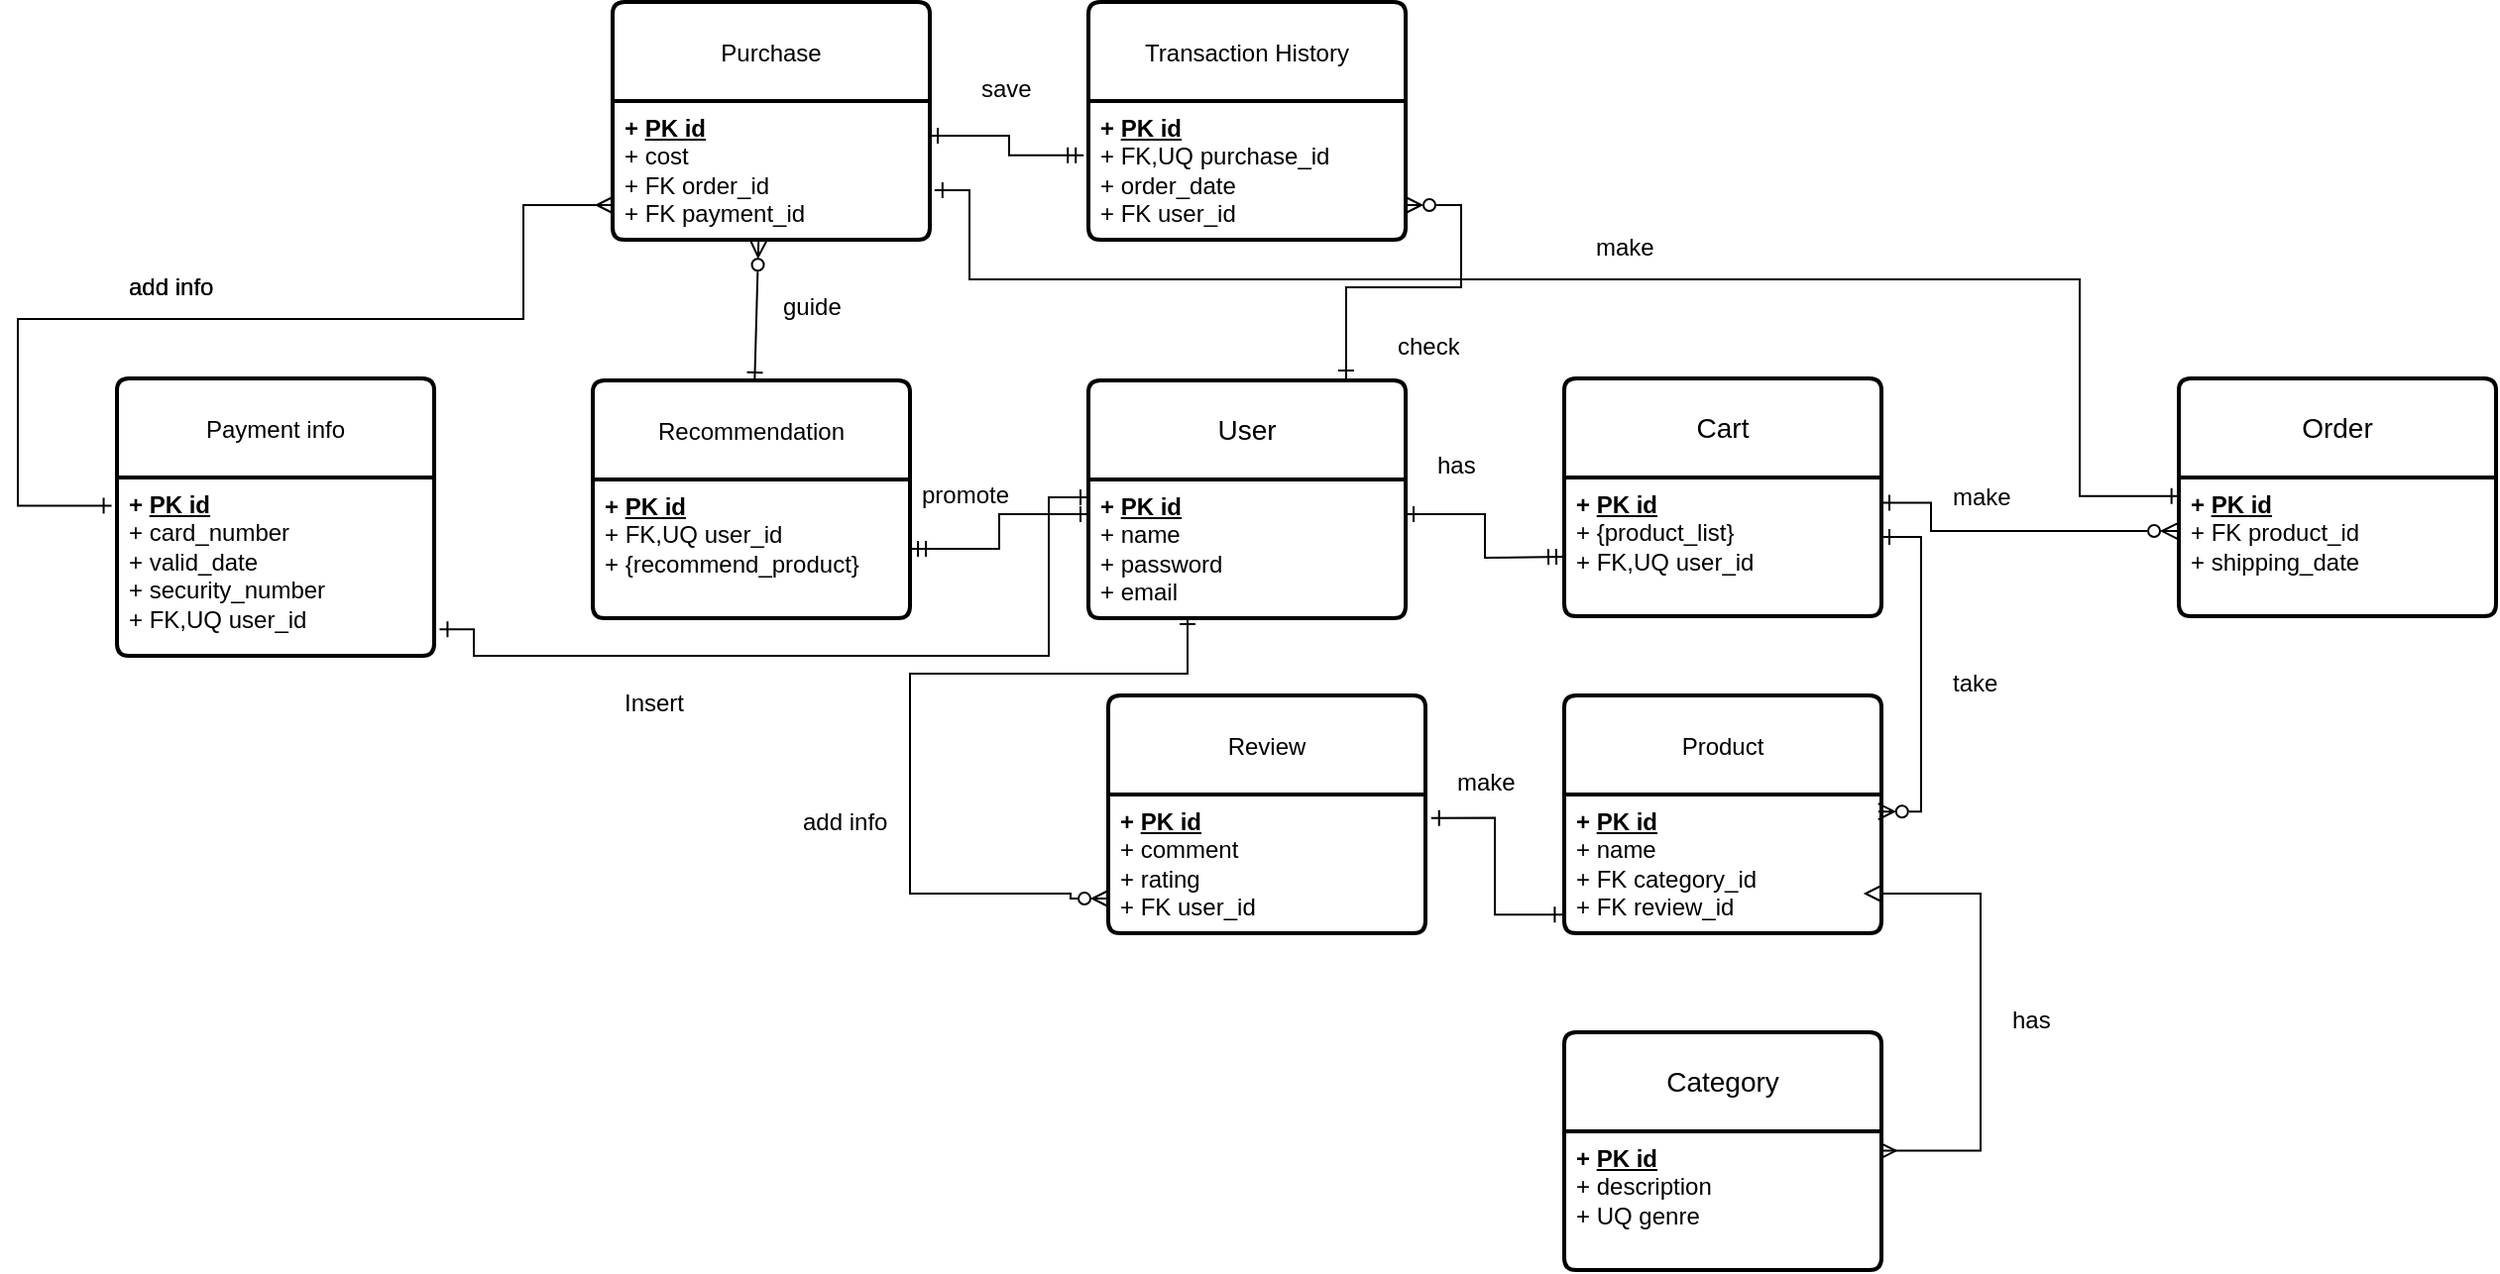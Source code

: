 <mxfile version="24.9.0">
  <diagram name="Page-1" id="g26OKvRavhr8cWzZ3qx9">
    <mxGraphModel dx="1900" dy="1657" grid="1" gridSize="10" guides="1" tooltips="1" connect="1" arrows="1" fold="1" page="1" pageScale="1" pageWidth="850" pageHeight="1100" math="0" shadow="0">
      <root>
        <mxCell id="0" />
        <mxCell id="1" parent="0" />
        <mxCell id="-FXv5omy3MzeQEBANu6x-1" value="User" style="swimlane;childLayout=stackLayout;horizontal=1;startSize=50;horizontalStack=0;rounded=1;fontSize=14;fontStyle=0;strokeWidth=2;resizeParent=0;resizeLast=1;shadow=0;dashed=0;align=center;arcSize=4;whiteSpace=wrap;html=1;" parent="1" vertex="1">
          <mxGeometry x="360" y="181" width="160" height="120" as="geometry">
            <mxRectangle x="360" y="180" width="70" height="50" as="alternateBounds" />
          </mxGeometry>
        </mxCell>
        <mxCell id="-FXv5omy3MzeQEBANu6x-2" value="&lt;b&gt;+&amp;nbsp;&lt;/b&gt;&lt;b&gt;&lt;u&gt;PK id&lt;/u&gt;&lt;/b&gt;&lt;div&gt;+ name&lt;/div&gt;&lt;div&gt;+ password&lt;/div&gt;&lt;div&gt;+ email&lt;/div&gt;" style="align=left;strokeColor=none;fillColor=none;spacingLeft=4;fontSize=12;verticalAlign=top;resizable=0;rotatable=0;part=1;html=1;" parent="-FXv5omy3MzeQEBANu6x-1" vertex="1">
          <mxGeometry y="50" width="160" height="70" as="geometry" />
        </mxCell>
        <mxCell id="-FXv5omy3MzeQEBANu6x-3" value="Category" style="swimlane;childLayout=stackLayout;horizontal=1;startSize=50;horizontalStack=0;rounded=1;fontSize=14;fontStyle=0;strokeWidth=2;resizeParent=0;resizeLast=1;shadow=0;dashed=0;align=center;arcSize=4;whiteSpace=wrap;html=1;" parent="1" vertex="1">
          <mxGeometry x="600" y="510" width="160" height="120" as="geometry" />
        </mxCell>
        <mxCell id="-FXv5omy3MzeQEBANu6x-4" value="&lt;span style=&quot;background-color: initial;&quot;&gt;&lt;b&gt;+&amp;nbsp;&lt;/b&gt;&lt;/span&gt;&lt;b&gt;&lt;u&gt;PK id&lt;/u&gt;&lt;/b&gt;&lt;div&gt;+ description&lt;br&gt;&lt;span style=&quot;background-color: initial;&quot;&gt;+ UQ genre&lt;/span&gt;&lt;/div&gt;" style="align=left;strokeColor=none;fillColor=none;spacingLeft=4;fontSize=12;verticalAlign=top;resizable=0;rotatable=0;part=1;html=1;" parent="-FXv5omy3MzeQEBANu6x-3" vertex="1">
          <mxGeometry y="50" width="160" height="70" as="geometry" />
        </mxCell>
        <mxCell id="-FXv5omy3MzeQEBANu6x-5" value="&lt;span style=&quot;font-size: 12px;&quot;&gt;Product&lt;/span&gt;" style="swimlane;childLayout=stackLayout;horizontal=1;startSize=50;horizontalStack=0;rounded=1;fontSize=14;fontStyle=0;strokeWidth=2;resizeParent=0;resizeLast=1;shadow=0;dashed=0;align=center;arcSize=4;whiteSpace=wrap;html=1;" parent="1" vertex="1">
          <mxGeometry x="600" y="340" width="160" height="120" as="geometry" />
        </mxCell>
        <mxCell id="-FXv5omy3MzeQEBANu6x-6" value="&lt;span style=&quot;background-color: initial;&quot;&gt;&lt;b&gt;+&amp;nbsp;&lt;/b&gt;&lt;/span&gt;&lt;b&gt;&lt;u&gt;PK id&lt;/u&gt;&lt;/b&gt;&lt;br&gt;&lt;span style=&quot;background-color: initial;&quot;&gt;+ name&lt;/span&gt;&lt;br&gt;&lt;span style=&quot;background-color: initial;&quot;&gt;+ FK category_id&lt;/span&gt;&lt;br&gt;&lt;span style=&quot;background-color: initial;&quot;&gt;+ FK review_id&lt;/span&gt;" style="align=left;strokeColor=none;fillColor=none;spacingLeft=4;fontSize=12;verticalAlign=top;resizable=0;rotatable=0;part=1;html=1;" parent="-FXv5omy3MzeQEBANu6x-5" vertex="1">
          <mxGeometry y="50" width="160" height="70" as="geometry" />
        </mxCell>
        <mxCell id="-FXv5omy3MzeQEBANu6x-7" value="&lt;span style=&quot;font-size: 12px;&quot;&gt;Review&lt;/span&gt;" style="swimlane;childLayout=stackLayout;horizontal=1;startSize=50;horizontalStack=0;rounded=1;fontSize=14;fontStyle=0;strokeWidth=2;resizeParent=0;resizeLast=1;shadow=0;dashed=0;align=center;arcSize=4;whiteSpace=wrap;html=1;" parent="1" vertex="1">
          <mxGeometry x="370" y="340" width="160" height="120" as="geometry" />
        </mxCell>
        <mxCell id="-FXv5omy3MzeQEBANu6x-8" value="&lt;span style=&quot;background-color: initial;&quot;&gt;&lt;b&gt;+&amp;nbsp;&lt;/b&gt;&lt;/span&gt;&lt;b&gt;&lt;u&gt;PK id&lt;/u&gt;&lt;/b&gt;&lt;br&gt;&lt;span style=&quot;background-color: initial;&quot;&gt;+ comment&lt;/span&gt;&lt;br&gt;&lt;span style=&quot;background-color: initial;&quot;&gt;+ rating&lt;/span&gt;&lt;br&gt;&lt;span style=&quot;background-color: initial;&quot;&gt;+ FK user_id&lt;/span&gt;" style="align=left;strokeColor=none;fillColor=none;spacingLeft=4;fontSize=12;verticalAlign=top;resizable=0;rotatable=0;part=1;html=1;" parent="-FXv5omy3MzeQEBANu6x-7" vertex="1">
          <mxGeometry y="50" width="160" height="70" as="geometry" />
        </mxCell>
        <mxCell id="-FXv5omy3MzeQEBANu6x-9" value="&lt;span style=&quot;font-size: 12px;&quot;&gt;Payment info&lt;/span&gt;" style="swimlane;childLayout=stackLayout;horizontal=1;startSize=50;horizontalStack=0;rounded=1;fontSize=14;fontStyle=0;strokeWidth=2;resizeParent=0;resizeLast=1;shadow=0;dashed=0;align=center;arcSize=4;whiteSpace=wrap;html=1;" parent="1" vertex="1">
          <mxGeometry x="-130" y="180" width="160" height="140" as="geometry" />
        </mxCell>
        <mxCell id="-FXv5omy3MzeQEBANu6x-10" value="&lt;span style=&quot;background-color: initial;&quot;&gt;&lt;b&gt;+&amp;nbsp;&lt;/b&gt;&lt;/span&gt;&lt;b&gt;&lt;u&gt;PK id&lt;/u&gt;&lt;/b&gt;&lt;br&gt;&lt;span style=&quot;background-color: initial;&quot;&gt;+ card_number&lt;/span&gt;&lt;br&gt;&lt;span style=&quot;background-color: initial;&quot;&gt;+ valid_date&lt;/span&gt;&lt;br&gt;&lt;span style=&quot;background-color: initial;&quot;&gt;+ security_number&lt;/span&gt;&lt;br&gt;&lt;span style=&quot;background-color: initial;&quot;&gt;+ FK,UQ user_id&lt;/span&gt;" style="align=left;strokeColor=none;fillColor=none;spacingLeft=4;fontSize=12;verticalAlign=top;resizable=0;rotatable=0;part=1;html=1;" parent="-FXv5omy3MzeQEBANu6x-9" vertex="1">
          <mxGeometry y="50" width="160" height="90" as="geometry" />
        </mxCell>
        <mxCell id="-FXv5omy3MzeQEBANu6x-11" value="&lt;span style=&quot;font-size: 12px;&quot;&gt;R&lt;/span&gt;&lt;span style=&quot;font-size: 12px; background-color: initial;&quot;&gt;ecommendation&lt;/span&gt;" style="swimlane;childLayout=stackLayout;horizontal=1;startSize=50;horizontalStack=0;rounded=1;fontSize=14;fontStyle=0;strokeWidth=2;resizeParent=0;resizeLast=1;shadow=0;dashed=0;align=center;arcSize=4;whiteSpace=wrap;html=1;" parent="1" vertex="1">
          <mxGeometry x="110" y="181" width="160" height="120" as="geometry" />
        </mxCell>
        <mxCell id="-FXv5omy3MzeQEBANu6x-12" value="&lt;span style=&quot;background-color: initial;&quot;&gt;&lt;b&gt;+&amp;nbsp;&lt;/b&gt;&lt;/span&gt;&lt;b&gt;&lt;u&gt;PK id&lt;/u&gt;&lt;/b&gt;&lt;br&gt;&lt;span style=&quot;background-color: initial;&quot;&gt;+ FK,UQ user_id&lt;/span&gt;&lt;br&gt;&lt;span style=&quot;background-color: initial;&quot;&gt;+ {recommend_product}&lt;/span&gt;" style="align=left;strokeColor=none;fillColor=none;spacingLeft=4;fontSize=12;verticalAlign=top;resizable=0;rotatable=0;part=1;html=1;" parent="-FXv5omy3MzeQEBANu6x-11" vertex="1">
          <mxGeometry y="50" width="160" height="70" as="geometry" />
        </mxCell>
        <mxCell id="-FXv5omy3MzeQEBANu6x-13" value="&lt;span style=&quot;font-size: 12px;&quot;&gt;Purchase&lt;/span&gt;" style="swimlane;childLayout=stackLayout;horizontal=1;startSize=50;horizontalStack=0;rounded=1;fontSize=14;fontStyle=0;strokeWidth=2;resizeParent=0;resizeLast=1;shadow=0;dashed=0;align=center;arcSize=4;whiteSpace=wrap;html=1;" parent="1" vertex="1">
          <mxGeometry x="120" y="-10" width="160" height="120" as="geometry" />
        </mxCell>
        <mxCell id="-FXv5omy3MzeQEBANu6x-14" value="&lt;span style=&quot;background-color: initial;&quot;&gt;&lt;b&gt;+&amp;nbsp;&lt;/b&gt;&lt;/span&gt;&lt;b&gt;&lt;u&gt;PK id&lt;/u&gt;&lt;/b&gt;&lt;br&gt;&lt;span style=&quot;background-color: initial;&quot;&gt;+ cost&lt;/span&gt;&lt;br&gt;&lt;span style=&quot;background-color: initial;&quot;&gt;+ FK order_id&lt;/span&gt;&lt;br&gt;&lt;span style=&quot;background-color: initial;&quot;&gt;+ FK payment_id&lt;/span&gt;" style="align=left;strokeColor=none;fillColor=none;spacingLeft=4;fontSize=12;verticalAlign=top;resizable=0;rotatable=0;part=1;html=1;" parent="-FXv5omy3MzeQEBANu6x-13" vertex="1">
          <mxGeometry y="50" width="160" height="70" as="geometry" />
        </mxCell>
        <mxCell id="-FXv5omy3MzeQEBANu6x-15" value="&lt;span style=&quot;font-size: 12px;&quot;&gt;Transaction History&lt;/span&gt;" style="swimlane;childLayout=stackLayout;horizontal=1;startSize=50;horizontalStack=0;rounded=1;fontSize=14;fontStyle=0;strokeWidth=2;resizeParent=0;resizeLast=1;shadow=0;dashed=0;align=center;arcSize=4;whiteSpace=wrap;html=1;" parent="1" vertex="1">
          <mxGeometry x="360" y="-10" width="160" height="120" as="geometry" />
        </mxCell>
        <mxCell id="-FXv5omy3MzeQEBANu6x-16" value="&lt;span style=&quot;background-color: initial;&quot;&gt;&lt;b&gt;+ &lt;u&gt;PK id&lt;/u&gt;&lt;/b&gt;&lt;/span&gt;&lt;br&gt;&lt;span style=&quot;background-color: initial;&quot;&gt;+ FK,UQ purchase_id&lt;/span&gt;&lt;br&gt;&lt;span style=&quot;background-color: initial;&quot;&gt;+ order_date&lt;/span&gt;&lt;br&gt;&lt;span style=&quot;background-color: initial;&quot;&gt;+ FK user_id&lt;/span&gt;" style="align=left;strokeColor=none;fillColor=none;spacingLeft=4;fontSize=12;verticalAlign=top;resizable=0;rotatable=0;part=1;html=1;" parent="-FXv5omy3MzeQEBANu6x-15" vertex="1">
          <mxGeometry y="50" width="160" height="70" as="geometry" />
        </mxCell>
        <mxCell id="-FXv5omy3MzeQEBANu6x-17" value="Order" style="swimlane;childLayout=stackLayout;horizontal=1;startSize=50;horizontalStack=0;rounded=1;fontSize=14;fontStyle=0;strokeWidth=2;resizeParent=0;resizeLast=1;shadow=0;dashed=0;align=center;arcSize=4;whiteSpace=wrap;html=1;" parent="1" vertex="1">
          <mxGeometry x="910" y="180" width="160" height="120" as="geometry" />
        </mxCell>
        <mxCell id="-FXv5omy3MzeQEBANu6x-18" value="&lt;span style=&quot;background-color: initial;&quot;&gt;&lt;b&gt;+&amp;nbsp;&lt;/b&gt;&lt;/span&gt;&lt;b&gt;&lt;u&gt;PK id&lt;/u&gt;&lt;/b&gt;&lt;br&gt;&lt;span style=&quot;background-color: initial;&quot;&gt;+ FK product_id&lt;/span&gt;&lt;br&gt;&lt;span style=&quot;background-color: initial;&quot;&gt;+ shipping_date&lt;/span&gt;" style="align=left;strokeColor=none;fillColor=none;spacingLeft=4;fontSize=12;verticalAlign=top;resizable=0;rotatable=0;part=1;html=1;" parent="-FXv5omy3MzeQEBANu6x-17" vertex="1">
          <mxGeometry y="50" width="160" height="70" as="geometry" />
        </mxCell>
        <mxCell id="-FXv5omy3MzeQEBANu6x-19" value="Cart" style="swimlane;childLayout=stackLayout;horizontal=1;startSize=50;horizontalStack=0;rounded=1;fontSize=14;fontStyle=0;strokeWidth=2;resizeParent=0;resizeLast=1;shadow=0;dashed=0;align=center;arcSize=4;whiteSpace=wrap;html=1;" parent="1" vertex="1">
          <mxGeometry x="600" y="180" width="160" height="120" as="geometry" />
        </mxCell>
        <mxCell id="-FXv5omy3MzeQEBANu6x-20" value="&lt;span style=&quot;background-color: initial;&quot;&gt;&lt;b&gt;+&amp;nbsp;&lt;/b&gt;&lt;/span&gt;&lt;b&gt;&lt;u&gt;PK id&lt;/u&gt;&lt;/b&gt;&lt;br&gt;&lt;span style=&quot;background-color: initial;&quot;&gt;+ {product_list}&lt;/span&gt;&lt;br&gt;&lt;span style=&quot;background-color: initial;&quot;&gt;+ FK,UQ user_id&lt;/span&gt;" style="align=left;strokeColor=none;fillColor=none;spacingLeft=4;fontSize=12;verticalAlign=top;resizable=0;rotatable=0;part=1;html=1;" parent="-FXv5omy3MzeQEBANu6x-19" vertex="1">
          <mxGeometry y="50" width="160" height="70" as="geometry" />
        </mxCell>
        <mxCell id="-FXv5omy3MzeQEBANu6x-21" value="" style="endArrow=ERmandOne;html=1;rounded=0;exitX=1;exitY=0.25;exitDx=0;exitDy=0;edgeStyle=orthogonalEdgeStyle;startArrow=ERone;startFill=0;endFill=0;" parent="1" source="-FXv5omy3MzeQEBANu6x-2" edge="1">
          <mxGeometry relative="1" as="geometry">
            <mxPoint x="540" y="310" as="sourcePoint" />
            <mxPoint x="600" y="270" as="targetPoint" />
          </mxGeometry>
        </mxCell>
        <mxCell id="-FXv5omy3MzeQEBANu6x-22" value="" style="endArrow=ERzeroToMany;html=1;rounded=0;edgeStyle=orthogonalEdgeStyle;entryX=0;entryY=0.75;entryDx=0;entryDy=0;startArrow=ERone;startFill=0;endFill=0;" parent="1" target="-FXv5omy3MzeQEBANu6x-8" edge="1">
          <mxGeometry relative="1" as="geometry">
            <mxPoint x="410" y="300" as="sourcePoint" />
            <mxPoint x="351" y="455" as="targetPoint" />
            <Array as="points">
              <mxPoint x="410" y="329" />
              <mxPoint x="270" y="329" />
              <mxPoint x="270" y="440" />
              <mxPoint x="351" y="440" />
              <mxPoint x="351" y="443" />
            </Array>
          </mxGeometry>
        </mxCell>
        <mxCell id="-FXv5omy3MzeQEBANu6x-23" value="" style="endArrow=ERone;html=1;rounded=0;entryX=0;entryY=0.25;entryDx=0;entryDy=0;edgeStyle=orthogonalEdgeStyle;startArrow=ERmandOne;startFill=0;endFill=0;" parent="1" source="-FXv5omy3MzeQEBANu6x-12" target="-FXv5omy3MzeQEBANu6x-2" edge="1">
          <mxGeometry relative="1" as="geometry">
            <mxPoint x="250" y="330" as="sourcePoint" />
            <mxPoint x="410" y="330" as="targetPoint" />
          </mxGeometry>
        </mxCell>
        <mxCell id="-FXv5omy3MzeQEBANu6x-24" value="" style="endArrow=ERmany;html=1;rounded=0;exitX=0.995;exitY=0.14;exitDx=0;exitDy=0;exitPerimeter=0;edgeStyle=orthogonalEdgeStyle;startArrow=ERmany;startFill=0;endFill=0;" parent="1" source="-FXv5omy3MzeQEBANu6x-4" edge="1">
          <mxGeometry relative="1" as="geometry">
            <mxPoint x="790" y="530" as="sourcePoint" />
            <mxPoint x="760" y="440" as="targetPoint" />
            <Array as="points">
              <mxPoint x="810" y="570" />
              <mxPoint x="810" y="440" />
              <mxPoint x="759" y="440" />
            </Array>
          </mxGeometry>
        </mxCell>
        <mxCell id="-FXv5omy3MzeQEBANu6x-25" value="" style="endArrow=ERone;html=1;rounded=0;exitX=0.99;exitY=0.123;exitDx=0;exitDy=0;exitPerimeter=0;edgeStyle=orthogonalEdgeStyle;startArrow=ERzeroToMany;startFill=0;endFill=0;" parent="1" source="-FXv5omy3MzeQEBANu6x-6" target="-FXv5omy3MzeQEBANu6x-20" edge="1">
          <mxGeometry relative="1" as="geometry">
            <mxPoint x="780.0" y="394.79" as="sourcePoint" />
            <mxPoint x="786.4" y="270.0" as="targetPoint" />
            <Array as="points">
              <mxPoint x="780" y="399" />
              <mxPoint x="780" y="260" />
            </Array>
          </mxGeometry>
        </mxCell>
        <mxCell id="-FXv5omy3MzeQEBANu6x-26" value="" style="endArrow=ERzeroToMany;html=1;rounded=0;exitX=0.645;exitY=0.04;exitDx=0;exitDy=0;exitPerimeter=0;edgeStyle=orthogonalEdgeStyle;entryX=1;entryY=0.75;entryDx=0;entryDy=0;endFill=0;startArrow=ERone;startFill=0;" parent="1" target="-FXv5omy3MzeQEBANu6x-16" edge="1">
          <mxGeometry relative="1" as="geometry">
            <mxPoint x="490.0" y="180.0" as="sourcePoint" />
            <mxPoint x="546.8" y="94.2" as="targetPoint" />
            <Array as="points">
              <mxPoint x="490" y="134" />
              <mxPoint x="548" y="134" />
              <mxPoint x="548" y="93" />
            </Array>
          </mxGeometry>
        </mxCell>
        <mxCell id="-FXv5omy3MzeQEBANu6x-27" value="" style="endArrow=ERone;html=1;rounded=0;exitX=1.018;exitY=0.169;exitDx=0;exitDy=0;exitPerimeter=0;entryX=-0.005;entryY=0.866;entryDx=0;entryDy=0;entryPerimeter=0;edgeStyle=orthogonalEdgeStyle;startArrow=ERone;startFill=0;endFill=0;" parent="1" source="-FXv5omy3MzeQEBANu6x-8" target="-FXv5omy3MzeQEBANu6x-6" edge="1">
          <mxGeometry relative="1" as="geometry">
            <mxPoint x="390" y="380" as="sourcePoint" />
            <mxPoint x="550" y="380" as="targetPoint" />
          </mxGeometry>
        </mxCell>
        <mxCell id="-FXv5omy3MzeQEBANu6x-28" value="" style="endArrow=ERmany;html=1;rounded=0;entryX=0;entryY=0.75;entryDx=0;entryDy=0;exitX=-0.017;exitY=0.158;exitDx=0;exitDy=0;exitPerimeter=0;edgeStyle=orthogonalEdgeStyle;startArrow=ERone;startFill=0;endFill=0;" parent="1" source="-FXv5omy3MzeQEBANu6x-10" target="-FXv5omy3MzeQEBANu6x-14" edge="1">
          <mxGeometry relative="1" as="geometry">
            <mxPoint x="-180" y="140" as="sourcePoint" />
            <mxPoint x="-20" y="140" as="targetPoint" />
            <Array as="points">
              <mxPoint x="-180" y="244" />
              <mxPoint x="-180" y="150" />
              <mxPoint x="75" y="150" />
              <mxPoint x="75" y="93" />
            </Array>
          </mxGeometry>
        </mxCell>
        <mxCell id="-FXv5omy3MzeQEBANu6x-29" value="" style="endArrow=ERmandOne;html=1;rounded=0;exitX=1;exitY=0.25;exitDx=0;exitDy=0;entryX=-0.015;entryY=0.391;entryDx=0;entryDy=0;entryPerimeter=0;edgeStyle=orthogonalEdgeStyle;startArrow=ERone;startFill=0;endFill=0;" parent="1" source="-FXv5omy3MzeQEBANu6x-14" target="-FXv5omy3MzeQEBANu6x-16" edge="1">
          <mxGeometry relative="1" as="geometry">
            <mxPoint x="240" y="150" as="sourcePoint" />
            <mxPoint x="400" y="150" as="targetPoint" />
          </mxGeometry>
        </mxCell>
        <mxCell id="-FXv5omy3MzeQEBANu6x-30" value="" style="endArrow=ERone;html=1;rounded=0;exitX=1.015;exitY=0.643;exitDx=0;exitDy=0;exitPerimeter=0;entryX=0.002;entryY=0.134;entryDx=0;entryDy=0;entryPerimeter=0;edgeStyle=orthogonalEdgeStyle;startArrow=ERone;startFill=0;endFill=0;" parent="1" source="-FXv5omy3MzeQEBANu6x-14" target="-FXv5omy3MzeQEBANu6x-18" edge="1">
          <mxGeometry relative="1" as="geometry">
            <mxPoint x="290" y="140" as="sourcePoint" />
            <mxPoint x="450" y="140" as="targetPoint" />
            <Array as="points">
              <mxPoint x="300" y="85" />
              <mxPoint x="300" y="130" />
              <mxPoint x="860" y="130" />
              <mxPoint x="860" y="239" />
            </Array>
          </mxGeometry>
        </mxCell>
        <mxCell id="-FXv5omy3MzeQEBANu6x-31" value="" style="endArrow=ERone;html=1;rounded=0;edgeStyle=orthogonalEdgeStyle;startArrow=ERone;startFill=0;endFill=0;exitX=1.017;exitY=0.851;exitDx=0;exitDy=0;exitPerimeter=0;" parent="1" source="-FXv5omy3MzeQEBANu6x-10" edge="1">
          <mxGeometry relative="1" as="geometry">
            <mxPoint x="40" y="306" as="sourcePoint" />
            <mxPoint x="360" y="240" as="targetPoint" />
            <Array as="points">
              <mxPoint x="50" y="307" />
              <mxPoint x="50" y="320" />
              <mxPoint x="340" y="320" />
              <mxPoint x="340" y="240" />
            </Array>
          </mxGeometry>
        </mxCell>
        <mxCell id="-FXv5omy3MzeQEBANu6x-32" value="" style="endArrow=ERzeroToMany;html=1;rounded=0;exitX=1.03;exitY=0.157;exitDx=0;exitDy=0;exitPerimeter=0;entryX=-0.003;entryY=0.386;entryDx=0;entryDy=0;entryPerimeter=0;edgeStyle=orthogonalEdgeStyle;startArrow=ERone;startFill=0;endFill=0;" parent="1" target="-FXv5omy3MzeQEBANu6x-18" edge="1">
          <mxGeometry relative="1" as="geometry">
            <mxPoint x="760.0" y="242.79" as="sourcePoint" />
            <mxPoint x="828.88" y="257.21" as="targetPoint" />
            <Array as="points">
              <mxPoint x="785" y="243" />
              <mxPoint x="785" y="257" />
            </Array>
          </mxGeometry>
        </mxCell>
        <mxCell id="-FXv5omy3MzeQEBANu6x-33" value="" style="endArrow=ERone;html=1;rounded=0;exitX=0.46;exitY=1.009;exitDx=0;exitDy=0;exitPerimeter=0;startArrow=ERzeroToMany;startFill=0;endFill=0;" parent="1" source="-FXv5omy3MzeQEBANu6x-14" target="-FXv5omy3MzeQEBANu6x-11" edge="1">
          <mxGeometry relative="1" as="geometry">
            <mxPoint x="230" y="210" as="sourcePoint" />
            <mxPoint x="390" y="210" as="targetPoint" />
          </mxGeometry>
        </mxCell>
        <mxCell id="-FXv5omy3MzeQEBANu6x-34" value="&lt;span style=&quot;text-align: center;&quot;&gt;add info&lt;/span&gt;" style="text;strokeColor=none;fillColor=none;spacingLeft=4;spacingRight=4;overflow=hidden;rotatable=0;points=[[0,0.5],[1,0.5]];portConstraint=eastwest;fontSize=12;whiteSpace=wrap;html=1;" parent="1" vertex="1">
          <mxGeometry x="-130" y="120" width="60" height="30" as="geometry" />
        </mxCell>
        <mxCell id="-FXv5omy3MzeQEBANu6x-35" value="&lt;span style=&quot;text-align: center;&quot;&gt;add info&lt;/span&gt;" style="text;strokeColor=none;fillColor=none;spacingLeft=4;spacingRight=4;overflow=hidden;rotatable=0;points=[[0,0.5],[1,0.5]];portConstraint=eastwest;fontSize=12;whiteSpace=wrap;html=1;" parent="1" vertex="1">
          <mxGeometry x="-130" y="120" width="60" height="30" as="geometry" />
        </mxCell>
        <mxCell id="-FXv5omy3MzeQEBANu6x-36" value="&lt;span style=&quot;text-align: center;&quot;&gt;save&lt;/span&gt;" style="text;strokeColor=none;fillColor=none;spacingLeft=4;spacingRight=4;overflow=hidden;rotatable=0;points=[[0,0.5],[1,0.5]];portConstraint=eastwest;fontSize=12;whiteSpace=wrap;html=1;" parent="1" vertex="1">
          <mxGeometry x="300" y="20" width="60" height="30" as="geometry" />
        </mxCell>
        <mxCell id="-FXv5omy3MzeQEBANu6x-37" value="&lt;span style=&quot;text-align: center;&quot;&gt;Insert&lt;/span&gt;" style="text;strokeColor=none;fillColor=none;spacingLeft=4;spacingRight=4;overflow=hidden;rotatable=0;points=[[0,0.5],[1,0.5]];portConstraint=eastwest;fontSize=12;whiteSpace=wrap;html=1;" parent="1" vertex="1">
          <mxGeometry x="120" y="330" width="60" height="30" as="geometry" />
        </mxCell>
        <mxCell id="-FXv5omy3MzeQEBANu6x-38" value="&lt;span style=&quot;text-align: center;&quot;&gt;guide&lt;/span&gt;" style="text;strokeColor=none;fillColor=none;spacingLeft=4;spacingRight=4;overflow=hidden;rotatable=0;points=[[0,0.5],[1,0.5]];portConstraint=eastwest;fontSize=12;whiteSpace=wrap;html=1;" parent="1" vertex="1">
          <mxGeometry x="200" y="130" width="60" height="30" as="geometry" />
        </mxCell>
        <mxCell id="-FXv5omy3MzeQEBANu6x-39" value="&lt;span style=&quot;text-align: center;&quot;&gt;make&lt;/span&gt;" style="text;strokeColor=none;fillColor=none;spacingLeft=4;spacingRight=4;overflow=hidden;rotatable=0;points=[[0,0.5],[1,0.5]];portConstraint=eastwest;fontSize=12;whiteSpace=wrap;html=1;" parent="1" vertex="1">
          <mxGeometry x="540" y="370" width="60" height="30" as="geometry" />
        </mxCell>
        <mxCell id="-FXv5omy3MzeQEBANu6x-40" value="&lt;span style=&quot;text-align: center;&quot;&gt;add info&lt;/span&gt;" style="text;strokeColor=none;fillColor=none;spacingLeft=4;spacingRight=4;overflow=hidden;rotatable=0;points=[[0,0.5],[1,0.5]];portConstraint=eastwest;fontSize=12;whiteSpace=wrap;html=1;" parent="1" vertex="1">
          <mxGeometry x="210" y="390" width="60" height="30" as="geometry" />
        </mxCell>
        <mxCell id="-FXv5omy3MzeQEBANu6x-41" value="&lt;span style=&quot;text-align: center;&quot;&gt;has&lt;/span&gt;" style="text;strokeColor=none;fillColor=none;spacingLeft=4;spacingRight=4;overflow=hidden;rotatable=0;points=[[0,0.5],[1,0.5]];portConstraint=eastwest;fontSize=12;whiteSpace=wrap;html=1;" parent="1" vertex="1">
          <mxGeometry x="530" y="210" width="60" height="30" as="geometry" />
        </mxCell>
        <mxCell id="-FXv5omy3MzeQEBANu6x-42" value="&lt;span style=&quot;text-align: center;&quot;&gt;promote&lt;/span&gt;" style="text;strokeColor=none;fillColor=none;spacingLeft=4;spacingRight=4;overflow=hidden;rotatable=0;points=[[0,0.5],[1,0.5]];portConstraint=eastwest;fontSize=12;whiteSpace=wrap;html=1;" parent="1" vertex="1">
          <mxGeometry x="270" y="225" width="60" height="30" as="geometry" />
        </mxCell>
        <mxCell id="-FXv5omy3MzeQEBANu6x-43" value="&lt;span style=&quot;text-align: center;&quot;&gt;make&lt;/span&gt;" style="text;strokeColor=none;fillColor=none;spacingLeft=4;spacingRight=4;overflow=hidden;rotatable=0;points=[[0,0.5],[1,0.5]];portConstraint=eastwest;fontSize=12;whiteSpace=wrap;html=1;" parent="1" vertex="1">
          <mxGeometry x="610" y="100" width="60" height="30" as="geometry" />
        </mxCell>
        <mxCell id="-FXv5omy3MzeQEBANu6x-44" value="&lt;span style=&quot;text-align: center;&quot;&gt;take&lt;/span&gt;" style="text;strokeColor=none;fillColor=none;spacingLeft=4;spacingRight=4;overflow=hidden;rotatable=0;points=[[0,0.5],[1,0.5]];portConstraint=eastwest;fontSize=12;whiteSpace=wrap;html=1;" parent="1" vertex="1">
          <mxGeometry x="790" y="320" width="60" height="30" as="geometry" />
        </mxCell>
        <mxCell id="-FXv5omy3MzeQEBANu6x-45" value="&lt;span style=&quot;text-align: center;&quot;&gt;has&lt;/span&gt;" style="text;strokeColor=none;fillColor=none;spacingLeft=4;spacingRight=4;overflow=hidden;rotatable=0;points=[[0,0.5],[1,0.5]];portConstraint=eastwest;fontSize=12;whiteSpace=wrap;html=1;" parent="1" vertex="1">
          <mxGeometry x="820" y="490" width="60" height="30" as="geometry" />
        </mxCell>
        <mxCell id="-FXv5omy3MzeQEBANu6x-46" value="&lt;span style=&quot;text-align: center;&quot;&gt;make&lt;/span&gt;" style="text;strokeColor=none;fillColor=none;spacingLeft=4;spacingRight=4;overflow=hidden;rotatable=0;points=[[0,0.5],[1,0.5]];portConstraint=eastwest;fontSize=12;whiteSpace=wrap;html=1;" parent="1" vertex="1">
          <mxGeometry x="790" y="226" width="60" height="30" as="geometry" />
        </mxCell>
        <mxCell id="-FXv5omy3MzeQEBANu6x-47" value="&lt;span style=&quot;text-align: center;&quot;&gt;check&lt;/span&gt;" style="text;strokeColor=none;fillColor=none;spacingLeft=4;spacingRight=4;overflow=hidden;rotatable=0;points=[[0,0.5],[1,0.5]];portConstraint=eastwest;fontSize=12;whiteSpace=wrap;html=1;" parent="1" vertex="1">
          <mxGeometry x="510" y="150" width="60" height="30" as="geometry" />
        </mxCell>
      </root>
    </mxGraphModel>
  </diagram>
</mxfile>

